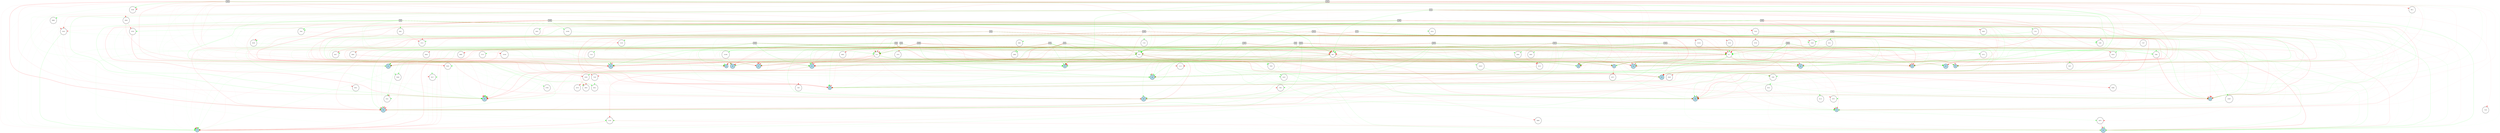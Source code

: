 digraph {
	node [fontsize=9 height=0.2 shape=circle width=0.2]
	-1 [fillcolor=lightgray shape=box style=filled]
	-2 [fillcolor=lightgray shape=box style=filled]
	-3 [fillcolor=lightgray shape=box style=filled]
	-4 [fillcolor=lightgray shape=box style=filled]
	-5 [fillcolor=lightgray shape=box style=filled]
	-6 [fillcolor=lightgray shape=box style=filled]
	-7 [fillcolor=lightgray shape=box style=filled]
	-8 [fillcolor=lightgray shape=box style=filled]
	-9 [fillcolor=lightgray shape=box style=filled]
	-10 [fillcolor=lightgray shape=box style=filled]
	-11 [fillcolor=lightgray shape=box style=filled]
	-12 [fillcolor=lightgray shape=box style=filled]
	-13 [fillcolor=lightgray shape=box style=filled]
	-14 [fillcolor=lightgray shape=box style=filled]
	-15 [fillcolor=lightgray shape=box style=filled]
	-16 [fillcolor=lightgray shape=box style=filled]
	-17 [fillcolor=lightgray shape=box style=filled]
	-18 [fillcolor=lightgray shape=box style=filled]
	-19 [fillcolor=lightgray shape=box style=filled]
	-20 [fillcolor=lightgray shape=box style=filled]
	-21 [fillcolor=lightgray shape=box style=filled]
	-22 [fillcolor=lightgray shape=box style=filled]
	-23 [fillcolor=lightgray shape=box style=filled]
	-24 [fillcolor=lightgray shape=box style=filled]
	-25 [fillcolor=lightgray shape=box style=filled]
	0 [fillcolor=lightblue style=filled]
	1 [fillcolor=lightblue style=filled]
	2 [fillcolor=lightblue style=filled]
	3 [fillcolor=lightblue style=filled]
	4 [fillcolor=lightblue style=filled]
	5 [fillcolor=lightblue style=filled]
	6 [fillcolor=lightblue style=filled]
	7 [fillcolor=lightblue style=filled]
	8 [fillcolor=lightblue style=filled]
	9 [fillcolor=lightblue style=filled]
	10 [fillcolor=lightblue style=filled]
	11 [fillcolor=lightblue style=filled]
	12 [fillcolor=lightblue style=filled]
	13 [fillcolor=lightblue style=filled]
	14 [fillcolor=lightblue style=filled]
	15 [fillcolor=lightblue style=filled]
	16 [fillcolor=lightblue style=filled]
	17 [fillcolor=lightblue style=filled]
	18 [fillcolor=lightblue style=filled]
	19 [fillcolor=lightblue style=filled]
	20 [fillcolor=lightblue style=filled]
	21 [fillcolor=lightblue style=filled]
	22 [fillcolor=lightblue style=filled]
	23 [fillcolor=lightblue style=filled]
	24 [fillcolor=lightblue style=filled]
	6166 [fillcolor=white style=filled]
	7187 [fillcolor=white style=filled]
	2079 [fillcolor=white style=filled]
	8224 [fillcolor=white style=filled]
	6698 [fillcolor=white style=filled]
	9263 [fillcolor=white style=filled]
	9789 [fillcolor=white style=filled]
	4675 [fillcolor=white style=filled]
	6213 [fillcolor=white style=filled]
	6731 [fillcolor=white style=filled]
	3150 [fillcolor=white style=filled]
	1112 [fillcolor=white style=filled]
	8793 [fillcolor=white style=filled]
	5215 [fillcolor=white style=filled]
	9317 [fillcolor=white style=filled]
	6258 [fillcolor=white style=filled]
	8313 [fillcolor=white style=filled]
	7801 [fillcolor=white style=filled]
	6787 [fillcolor=white style=filled]
	7826 [fillcolor=white style=filled]
	8351 [fillcolor=white style=filled]
	673 [fillcolor=white style=filled]
	674 [fillcolor=white style=filled]
	677 [fillcolor=white style=filled]
	683 [fillcolor=white style=filled]
	3243 [fillcolor=white style=filled]
	7862 [fillcolor=white style=filled]
	9911 [fillcolor=white style=filled]
	5126 [fillcolor=white style=filled]
	1753 [fillcolor=white style=filled]
	9946 [fillcolor=white style=filled]
	3803 [fillcolor=white style=filled]
	5341 [fillcolor=white style=filled]
	5869 [fillcolor=white style=filled]
	4864 [fillcolor=white style=filled]
	8448 [fillcolor=white style=filled]
	6917 [fillcolor=white style=filled]
	4358 [fillcolor=white style=filled]
	9989 [fillcolor=white style=filled]
	7944 [fillcolor=white style=filled]
	4876 [fillcolor=white style=filled]
	8467 [fillcolor=white style=filled]
	5920 [fillcolor=white style=filled]
	10019 [fillcolor=white style=filled]
	7976 [fillcolor=white style=filled]
	9218 [fillcolor=white style=filled]
	6448 [fillcolor=white style=filled]
	9009 [fillcolor=white style=filled]
	9022 [fillcolor=white style=filled]
	8518 [fillcolor=white style=filled]
	7497 [fillcolor=white style=filled]
	8530 [fillcolor=white style=filled]
	9562 [fillcolor=white style=filled]
	2395 [fillcolor=white style=filled]
	7516 [fillcolor=white style=filled]
	7528 [fillcolor=white style=filled]
	1385 [fillcolor=white style=filled]
	7530 [fillcolor=white style=filled]
	9739 [fillcolor=white style=filled]
	8560 [fillcolor=white style=filled]
	10097 [fillcolor=white style=filled]
	9586 [fillcolor=white style=filled]
	3963 [fillcolor=white style=filled]
	5521 [fillcolor=white style=filled]
	7573 [fillcolor=white style=filled]
	10134 [fillcolor=white style=filled]
	9113 [fillcolor=white style=filled]
	4516 [fillcolor=white style=filled]
	10168 [fillcolor=white style=filled]
	10184 [fillcolor=white style=filled]
	7125 [fillcolor=white style=filled]
	8665 [fillcolor=white style=filled]
	5601 [fillcolor=white style=filled]
	8688 [fillcolor=white style=filled]
	7155 [fillcolor=white style=filled]
	2549 [fillcolor=white style=filled]
	10236 [fillcolor=white style=filled]
	-1 -> 673 [color=green penwidth=0.3046730514684093 style=dotted]
	-1 -> 674 [color=green penwidth=0.3830787912783974 style=dotted]
	-1 -> 677 [color=green penwidth=0.10161837150993433 style=dotted]
	-1 -> 683 [color=green penwidth=0.45635434721847556 style=solid]
	-2 -> 673 [color=red penwidth=0.4044762058085255 style=dotted]
	-2 -> 674 [color=red penwidth=0.21432378787137424 style=dotted]
	-2 -> 683 [color=green penwidth=0.10572343115995235 style=solid]
	-3 -> 673 [color=red penwidth=0.4630594550428775 style=solid]
	-3 -> 674 [color=red penwidth=0.13359845074370313 style=dotted]
	-3 -> 683 [color=green penwidth=0.7110976698704193 style=solid]
	-4 -> 673 [color=green penwidth=0.2350326396816892 style=dotted]
	-4 -> 674 [color=green penwidth=0.23854634379040904 style=solid]
	-5 -> 673 [color=red penwidth=0.1466169006430529 style=dotted]
	-5 -> 674 [color=green penwidth=0.22487497826449826 style=solid]
	-5 -> 683 [color=red penwidth=0.18118326459158962 style=solid]
	-6 -> 673 [color=red penwidth=0.11316833231854712 style=solid]
	-6 -> 674 [color=red penwidth=0.2553422580041817 style=solid]
	-6 -> 677 [color=red penwidth=0.3076430871750311 style=dotted]
	-6 -> 683 [color=green penwidth=0.14700996293785273 style=solid]
	-7 -> 673 [color=red penwidth=0.32971617389197405 style=dotted]
	-7 -> 674 [color=red penwidth=0.2955097581678059 style=dotted]
	-7 -> 677 [color=red penwidth=0.12704514179099544 style=solid]
	-7 -> 683 [color=green penwidth=0.11307848354165936 style=solid]
	-8 -> 673 [color=green penwidth=0.11280940026439722 style=dotted]
	-8 -> 674 [color=green penwidth=0.24353285461134672 style=dotted]
	-8 -> 683 [color=red penwidth=0.12227173055119737 style=solid]
	-9 -> 673 [color=green penwidth=0.3264539177923155 style=solid]
	-9 -> 674 [color=green penwidth=0.287460735653488 style=dotted]
	-9 -> 677 [color=green penwidth=0.10635455966401182 style=dotted]
	-10 -> 673 [color=green penwidth=0.21639593830470139 style=dotted]
	-10 -> 674 [color=green penwidth=0.20388593695215473 style=dotted]
	-10 -> 677 [color=red penwidth=0.23799948778708555 style=solid]
	-10 -> 683 [color=green penwidth=0.3400047796269804 style=solid]
	-11 -> 673 [color=red penwidth=0.49889821653950017 style=dotted]
	-11 -> 674 [color=red penwidth=0.3391815218623573 style=solid]
	-11 -> 683 [color=red penwidth=0.21951113482853182 style=dotted]
	-12 -> 673 [color=red penwidth=0.6768928896732612 style=dotted]
	-12 -> 674 [color=green penwidth=0.44769527626594685 style=solid]
	-12 -> 677 [color=green penwidth=0.3652241935215903 style=dotted]
	-12 -> 683 [color=green penwidth=0.2858358481521016 style=solid]
	-13 -> 673 [color=red penwidth=0.24736810265682854 style=solid]
	-13 -> 674 [color=green penwidth=0.38528134778794565 style=dotted]
	-13 -> 677 [color=red penwidth=0.21836122670105057 style=dotted]
	-13 -> 683 [color=red penwidth=0.4620790025738719 style=dotted]
	-14 -> 673 [color=green penwidth=0.5228948812048885 style=solid]
	-14 -> 674 [color=green penwidth=0.11069186261956804 style=solid]
	-14 -> 677 [color=red penwidth=0.6660278424648409 style=dotted]
	-14 -> 683 [color=green penwidth=0.33746262094028634 style=dotted]
	-15 -> 673 [color=green penwidth=0.3661630655215333 style=dotted]
	-15 -> 674 [color=red penwidth=0.13043385335650654 style=dotted]
	-15 -> 677 [color=red penwidth=0.37933394143264754 style=solid]
	-15 -> 683 [color=red penwidth=0.13896579536084813 style=solid]
	-16 -> 673 [color=green penwidth=0.2746281775526884 style=solid]
	-16 -> 674 [color=red penwidth=0.12147079689051563 style=dotted]
	-16 -> 677 [color=red penwidth=0.37703541704645704 style=solid]
	-16 -> 683 [color=red penwidth=0.8977234641939668 style=dotted]
	-17 -> 673 [color=green penwidth=0.37853050306437463 style=solid]
	-17 -> 677 [color=red penwidth=0.33624245549844317 style=dotted]
	-17 -> 683 [color=red penwidth=0.1611129164539643 style=dotted]
	-18 -> 674 [color=red penwidth=0.4416741627771801 style=solid]
	-18 -> 677 [color=red penwidth=0.47924181704462476 style=solid]
	-18 -> 683 [color=red penwidth=0.3111062685303506 style=solid]
	-19 -> 673 [color=green penwidth=0.28934466756432353 style=dotted]
	-19 -> 674 [color=green penwidth=0.4323947924787568 style=solid]
	-19 -> 677 [color=red penwidth=0.48299457134027746 style=solid]
	-20 -> 673 [color=green penwidth=0.4784894450042594 style=solid]
	-20 -> 674 [color=red penwidth=0.15251998117147886 style=solid]
	-20 -> 677 [color=red penwidth=0.48701669233188594 style=dotted]
	-21 -> 673 [color=green penwidth=0.250295724372435 style=solid]
	-21 -> 677 [color=green penwidth=0.44236432357450206 style=solid]
	-21 -> 683 [color=red penwidth=0.10259503259187278 style=dotted]
	-22 -> 673 [color=green penwidth=0.4692426346228916 style=dotted]
	-22 -> 674 [color=green penwidth=0.12538036248478454 style=dotted]
	-22 -> 683 [color=red penwidth=0.11082402328775215 style=dotted]
	-23 -> 673 [color=red penwidth=0.11222870662004365 style=dotted]
	-23 -> 674 [color=green penwidth=0.2762122376411924 style=solid]
	-23 -> 677 [color=green penwidth=0.32501929766304805 style=dotted]
	-23 -> 683 [color=green penwidth=0.11637949614611105 style=dotted]
	-24 -> 677 [color=green penwidth=0.3347693388073552 style=solid]
	-24 -> 683 [color=green penwidth=0.2624395038792087 style=solid]
	-25 -> 673 [color=green penwidth=0.11982215786239832 style=dotted]
	-25 -> 677 [color=red penwidth=0.3873146629197143 style=solid]
	-25 -> 683 [color=green penwidth=0.30445793799545806 style=dotted]
	673 -> 0 [color=red penwidth=0.11153804419431018 style=solid]
	673 -> 1 [color=green penwidth=0.45405320043575303 style=dotted]
	673 -> 2 [color=red penwidth=0.31915789300610814 style=solid]
	673 -> 4 [color=red penwidth=0.3423843060410555 style=dotted]
	673 -> 5 [color=green penwidth=0.31552230990214314 style=solid]
	673 -> 6 [color=green penwidth=0.3196612650308791 style=solid]
	673 -> 7 [color=red penwidth=0.23924584773230426 style=solid]
	673 -> 8 [color=green penwidth=0.2118967506563505 style=dotted]
	673 -> 9 [color=red penwidth=0.6846482978582165 style=dotted]
	673 -> 10 [color=green penwidth=0.6104674878064091 style=dotted]
	673 -> 11 [color=red penwidth=0.1279462233829278 style=dotted]
	673 -> 13 [color=red penwidth=0.5582005810898125 style=dotted]
	673 -> 14 [color=red penwidth=0.3897380527817109 style=solid]
	673 -> 15 [color=green penwidth=0.17384481059068488 style=solid]
	673 -> 16 [color=red penwidth=0.2772460373137867 style=solid]
	673 -> 17 [color=green penwidth=0.20017871530593168 style=dotted]
	673 -> 18 [color=green penwidth=0.42594381941661497 style=dotted]
	673 -> 19 [color=green penwidth=0.23998055227006818 style=solid]
	673 -> 20 [color=green penwidth=0.412564384388281 style=dotted]
	673 -> 21 [color=green penwidth=0.5392338250346714 style=solid]
	673 -> 22 [color=green penwidth=0.2934569587153585 style=solid]
	673 -> 23 [color=red penwidth=0.47262487339800896 style=solid]
	673 -> 24 [color=red penwidth=0.150244398654444 style=solid]
	674 -> 1 [color=red penwidth=0.2030545394421306 style=dotted]
	674 -> 2 [color=green penwidth=0.15128981137300362 style=solid]
	674 -> 3 [color=green penwidth=0.35068746876482937 style=solid]
	674 -> 4 [color=green penwidth=0.16665429190862394 style=dotted]
	674 -> 5 [color=red penwidth=0.19280263453658342 style=solid]
	674 -> 6 [color=green penwidth=0.1274987451118331 style=dotted]
	674 -> 7 [color=red penwidth=0.21745320794061107 style=solid]
	674 -> 8 [color=green penwidth=0.15630859038886974 style=solid]
	674 -> 9 [color=green penwidth=0.7424189614650899 style=dotted]
	674 -> 11 [color=red penwidth=0.2616784018926881 style=dotted]
	674 -> 12 [color=red penwidth=0.20501325645930957 style=dotted]
	674 -> 13 [color=red penwidth=0.6053265188713001 style=solid]
	674 -> 14 [color=green penwidth=0.24199056110797865 style=dotted]
	674 -> 15 [color=red penwidth=0.4759845088323378 style=solid]
	674 -> 16 [color=red penwidth=0.20689606329959176 style=dotted]
	674 -> 17 [color=green penwidth=0.15377334496512823 style=solid]
	674 -> 18 [color=green penwidth=0.425755860986076 style=dotted]
	674 -> 19 [color=red penwidth=0.6259343630408709 style=dotted]
	674 -> 20 [color=green penwidth=0.3846373602015951 style=solid]
	674 -> 21 [color=red penwidth=0.14643827609562293 style=dotted]
	674 -> 22 [color=green penwidth=0.13788532813332555 style=dotted]
	674 -> 23 [color=red penwidth=0.2100509764159192 style=dotted]
	674 -> 24 [color=red penwidth=0.17476844829190757 style=solid]
	677 -> 0 [color=green penwidth=0.2477692803717484 style=dotted]
	677 -> 1 [color=green penwidth=0.2599346582657094 style=solid]
	677 -> 2 [color=green penwidth=0.14359441001313739 style=solid]
	677 -> 3 [color=red penwidth=0.24889005374401849 style=dotted]
	677 -> 4 [color=green penwidth=0.3093535688305931 style=dotted]
	677 -> 5 [color=green penwidth=0.42402278123073733 style=solid]
	677 -> 6 [color=red penwidth=0.6017408274640726 style=dotted]
	677 -> 7 [color=green penwidth=0.25866026648191454 style=solid]
	677 -> 8 [color=red penwidth=0.3305903603824627 style=solid]
	677 -> 9 [color=green penwidth=0.1634279308280864 style=solid]
	677 -> 11 [color=green penwidth=0.3734477948101421 style=solid]
	677 -> 12 [color=green penwidth=0.4213667683009792 style=solid]
	677 -> 14 [color=green penwidth=0.2930267215556942 style=solid]
	677 -> 15 [color=red penwidth=0.1692910086404037 style=dotted]
	677 -> 16 [color=red penwidth=0.2915396251625243 style=dotted]
	677 -> 17 [color=red penwidth=0.509588949638669 style=solid]
	677 -> 19 [color=green penwidth=0.3924775165462019 style=dotted]
	677 -> 21 [color=red penwidth=0.20208331052878142 style=dotted]
	677 -> 22 [color=red penwidth=0.24315006214972842 style=dotted]
	677 -> 23 [color=red penwidth=0.17051676098204083 style=solid]
	677 -> 24 [color=green penwidth=0.33763871311826976 style=dotted]
	683 -> 0 [color=green penwidth=0.21039543659367668 style=dotted]
	683 -> 1 [color=red penwidth=0.4018153431552528 style=solid]
	683 -> 2 [color=red penwidth=0.13574646264191073 style=solid]
	683 -> 3 [color=green penwidth=0.1685185231979839 style=dotted]
	683 -> 4 [color=red penwidth=0.3506590178749607 style=dotted]
	683 -> 5 [color=green penwidth=0.30318008125524254 style=dotted]
	683 -> 6 [color=green penwidth=0.15912479277849695 style=dotted]
	683 -> 7 [color=red penwidth=0.17051763472667716 style=solid]
	683 -> 9 [color=green penwidth=0.1501199021751946 style=dotted]
	683 -> 10 [color=green penwidth=0.12700499728408618 style=solid]
	683 -> 11 [color=red penwidth=0.11349809547186925 style=dotted]
	683 -> 12 [color=green penwidth=0.108267198932227 style=solid]
	683 -> 13 [color=red penwidth=0.44482618839187404 style=solid]
	683 -> 15 [color=red penwidth=0.29144373275356994 style=solid]
	683 -> 16 [color=green penwidth=0.26929504672628535 style=solid]
	683 -> 18 [color=green penwidth=0.5080956330120622 style=solid]
	683 -> 19 [color=red penwidth=0.29903747325906427 style=dotted]
	683 -> 20 [color=red penwidth=0.3683275363567805 style=solid]
	683 -> 21 [color=red penwidth=0.21940269739271992 style=dotted]
	683 -> 22 [color=red penwidth=0.37110066974308764 style=dotted]
	683 -> 24 [color=red penwidth=0.2707288885598256 style=solid]
	-1 -> 1 [color=red penwidth=0.5338107440240077 style=solid]
	-1 -> 2 [color=red penwidth=0.10566124378390482 style=solid]
	-1 -> 4 [color=red penwidth=0.21360515816556463 style=dotted]
	-1 -> 5 [color=red penwidth=0.12052860613968813 style=solid]
	-1 -> 6 [color=red penwidth=0.2155231344458725 style=dotted]
	-1 -> 7 [color=green penwidth=0.55805758785569 style=dotted]
	-1 -> 8 [color=red penwidth=0.17003046401852398 style=dotted]
	-1 -> 9 [color=red penwidth=0.48722367050777426 style=dotted]
	-1 -> 10 [color=green penwidth=0.42940690246775937 style=dotted]
	-1 -> 14 [color=green penwidth=0.1076635247218924 style=solid]
	-1 -> 15 [color=green penwidth=0.40926236786103 style=solid]
	-1 -> 16 [color=green penwidth=0.14581919434601265 style=solid]
	-1 -> 18 [color=red penwidth=0.19417788259534546 style=dotted]
	-1 -> 19 [color=red penwidth=0.37226119266119495 style=solid]
	-1 -> 20 [color=red penwidth=0.4041771659078238 style=dotted]
	-1 -> 22 [color=green penwidth=0.4165866156840049 style=solid]
	-1 -> 23 [color=red penwidth=0.38859338715107095 style=dotted]
	-1 -> 24 [color=green penwidth=0.4554301780840282 style=solid]
	-2 -> 0 [color=green penwidth=0.16391543217578647 style=solid]
	-2 -> 1 [color=red penwidth=0.10992148825748428 style=dotted]
	-2 -> 2 [color=green penwidth=0.28928921961944637 style=solid]
	-2 -> 3 [color=green penwidth=0.363394620668561 style=dotted]
	-2 -> 4 [color=red penwidth=0.17465861986245892 style=dotted]
	-2 -> 5 [color=red penwidth=0.32240021074678005 style=dotted]
	-2 -> 7 [color=green penwidth=0.12776542980352953 style=solid]
	-2 -> 8 [color=green penwidth=0.1708832800852067 style=dotted]
	-2 -> 9 [color=green penwidth=0.24174631657858675 style=dotted]
	-2 -> 10 [color=red penwidth=0.19626857010584547 style=solid]
	-2 -> 11 [color=green penwidth=0.19496454668488253 style=dotted]
	-2 -> 13 [color=green penwidth=0.3557442522857963 style=solid]
	-2 -> 14 [color=green penwidth=0.24300150934330664 style=solid]
	-2 -> 15 [color=green penwidth=0.3056972837935996 style=dotted]
	-2 -> 16 [color=red penwidth=0.27203061765355474 style=solid]
	-2 -> 17 [color=red penwidth=0.3646213888791954 style=dotted]
	-2 -> 18 [color=red penwidth=0.22728246566917082 style=dotted]
	-2 -> 19 [color=green penwidth=0.41361865376208895 style=solid]
	-2 -> 21 [color=green penwidth=0.41513963388295183 style=solid]
	-2 -> 22 [color=red penwidth=0.11708440094006829 style=dotted]
	-2 -> 23 [color=green penwidth=0.4597618080703796 style=solid]
	-3 -> 0 [color=green penwidth=0.11222407123854052 style=dotted]
	-3 -> 1 [color=green penwidth=0.40274491505288945 style=dotted]
	-3 -> 2 [color=red penwidth=0.47446717684017903 style=solid]
	-3 -> 3 [color=red penwidth=0.3792162030971463 style=dotted]
	-3 -> 4 [color=green penwidth=0.2464950479601332 style=solid]
	-3 -> 5 [color=red penwidth=0.15469336808223672 style=dotted]
	-3 -> 6 [color=red penwidth=0.27914512245638234 style=solid]
	-3 -> 7 [color=red penwidth=0.24427297917875943 style=dotted]
	-3 -> 8 [color=green penwidth=0.5018289729303943 style=dotted]
	-3 -> 9 [color=green penwidth=0.3305259484331694 style=dotted]
	-3 -> 10 [color=green penwidth=0.3675188645642756 style=solid]
	-3 -> 11 [color=green penwidth=0.23397371708495793 style=dotted]
	-3 -> 13 [color=red penwidth=0.3359150333169757 style=solid]
	-3 -> 14 [color=red penwidth=0.11151166740066164 style=dotted]
	-3 -> 15 [color=green penwidth=0.3995276116341926 style=solid]
	-3 -> 16 [color=green penwidth=0.3643000510950132 style=dotted]
	-3 -> 17 [color=red penwidth=0.41011411293156685 style=dotted]
	-3 -> 18 [color=green penwidth=0.2479714855629262 style=solid]
	-3 -> 19 [color=green penwidth=0.10566534485782106 style=solid]
	-3 -> 20 [color=red penwidth=0.2403852995962333 style=solid]
	-3 -> 21 [color=green penwidth=0.2141468417317744 style=dotted]
	-4 -> 0 [color=red penwidth=0.13188094659169436 style=solid]
	-4 -> 1 [color=red penwidth=0.4204434893352512 style=dotted]
	-4 -> 2 [color=green penwidth=0.47694218491376383 style=solid]
	-4 -> 3 [color=green penwidth=0.33334516655179774 style=dotted]
	-4 -> 4 [color=green penwidth=0.47353801316676103 style=dotted]
	-4 -> 5 [color=red penwidth=0.44538562425283035 style=dotted]
	-4 -> 6 [color=red penwidth=0.32227295158291724 style=solid]
	-4 -> 9 [color=green penwidth=0.21564508346483446 style=solid]
	-4 -> 10 [color=red penwidth=0.3842094077389484 style=solid]
	-4 -> 11 [color=red penwidth=0.4911324461540083 style=dotted]
	-4 -> 12 [color=red penwidth=0.2871114280509847 style=solid]
	-4 -> 13 [color=green penwidth=0.24239217360055548 style=solid]
	-4 -> 14 [color=green penwidth=0.1513569321732519 style=solid]
	-4 -> 15 [color=red penwidth=0.4684021728327461 style=solid]
	-4 -> 16 [color=green penwidth=0.5721663450944832 style=solid]
	-4 -> 17 [color=red penwidth=0.7280085405797803 style=solid]
	-4 -> 18 [color=red penwidth=0.1076751361055183 style=dotted]
	-4 -> 19 [color=green penwidth=0.2793605252160399 style=dotted]
	-4 -> 20 [color=green penwidth=0.23791729433525263 style=solid]
	-4 -> 21 [color=red penwidth=0.22049372389762184 style=solid]
	-4 -> 22 [color=green penwidth=0.16316634017947496 style=dotted]
	-4 -> 23 [color=red penwidth=0.5965773699843062 style=dotted]
	-4 -> 24 [color=green penwidth=0.29107663690443786 style=solid]
	-5 -> 0 [color=green penwidth=0.16013870543415554 style=dotted]
	-5 -> 1 [color=red penwidth=0.20356036938658756 style=solid]
	-5 -> 2 [color=green penwidth=0.19711840821938809 style=solid]
	-5 -> 3 [color=green penwidth=0.36919485690968523 style=dotted]
	-5 -> 4 [color=red penwidth=0.3801666311554144 style=dotted]
	-5 -> 5 [color=green penwidth=0.3570825395289515 style=solid]
	-5 -> 6 [color=green penwidth=0.26498972649476105 style=solid]
	-5 -> 7 [color=red penwidth=0.15983279003828976 style=solid]
	-5 -> 9 [color=green penwidth=0.45296927666822573 style=solid]
	-5 -> 11 [color=red penwidth=0.3243246926485793 style=dotted]
	-5 -> 13 [color=green penwidth=0.16764401968499482 style=dotted]
	-5 -> 14 [color=green penwidth=0.15098979920472333 style=dotted]
	-5 -> 15 [color=green penwidth=0.27162227094504254 style=solid]
	-5 -> 16 [color=red penwidth=0.5293678769978533 style=dotted]
	-5 -> 17 [color=red penwidth=0.2904962822323194 style=solid]
	-5 -> 18 [color=red penwidth=0.20263770551975546 style=dotted]
	-5 -> 19 [color=red penwidth=0.23177522982700868 style=dotted]
	-5 -> 20 [color=green penwidth=0.2626983959769863 style=dotted]
	-5 -> 21 [color=red penwidth=0.294238787519863 style=solid]
	-5 -> 22 [color=red penwidth=0.3794389430753089 style=dotted]
	-5 -> 23 [color=green penwidth=0.21378414082133373 style=solid]
	-6 -> 1 [color=red penwidth=0.2893707009788309 style=solid]
	-6 -> 3 [color=red penwidth=0.24425336167912173 style=solid]
	-6 -> 4 [color=green penwidth=0.14379957388497627 style=solid]
	-6 -> 5 [color=red penwidth=0.13297001846196838 style=solid]
	-6 -> 6 [color=green penwidth=0.10493286042678085 style=solid]
	-6 -> 7 [color=red penwidth=0.18149319550098247 style=dotted]
	-6 -> 9 [color=green penwidth=0.256836516871908 style=solid]
	-6 -> 12 [color=red penwidth=0.6207108006168411 style=solid]
	-6 -> 13 [color=green penwidth=0.5470791764235441 style=solid]
	-6 -> 14 [color=red penwidth=0.5861952569120883 style=solid]
	-6 -> 15 [color=green penwidth=0.13829188105816828 style=dotted]
	-6 -> 16 [color=red penwidth=0.33934984862025475 style=solid]
	-6 -> 17 [color=red penwidth=0.3740777937974187 style=dotted]
	-6 -> 18 [color=green penwidth=0.15740312534743234 style=solid]
	-6 -> 20 [color=green penwidth=0.3945906653014639 style=dotted]
	-6 -> 21 [color=green penwidth=0.3038499117087984 style=dotted]
	-6 -> 23 [color=green penwidth=0.36427635447844653 style=dotted]
	-6 -> 24 [color=red penwidth=0.2928668237811145 style=dotted]
	-7 -> 0 [color=red penwidth=0.27829884277257755 style=solid]
	-7 -> 1 [color=green penwidth=0.29605112617282014 style=dotted]
	-7 -> 2 [color=green penwidth=0.3007933937907542 style=solid]
	-7 -> 4 [color=green penwidth=0.33113279611671104 style=dotted]
	-7 -> 5 [color=red penwidth=0.3356683446654283 style=solid]
	-7 -> 6 [color=green penwidth=0.280628818677307 style=solid]
	-7 -> 7 [color=red penwidth=0.23760434235820224 style=dotted]
	-7 -> 8 [color=green penwidth=0.31192097567742694 style=dotted]
	-7 -> 9 [color=red penwidth=0.11891973839236274 style=dotted]
	-7 -> 11 [color=red penwidth=0.2368607684214282 style=solid]
	-7 -> 12 [color=red penwidth=0.12475883383427834 style=solid]
	-7 -> 13 [color=green penwidth=0.1488551372847006 style=dotted]
	-7 -> 14 [color=red penwidth=0.1934556666999162 style=dotted]
	-7 -> 15 [color=green penwidth=0.18493255387994545 style=dotted]
	-7 -> 16 [color=red penwidth=0.2069476875226911 style=dotted]
	-7 -> 17 [color=green penwidth=0.300407236694508 style=dotted]
	-7 -> 18 [color=green penwidth=0.1320237552412748 style=solid]
	-7 -> 19 [color=green penwidth=0.19709134804595363 style=solid]
	-7 -> 20 [color=green penwidth=0.34904086409213436 style=solid]
	-7 -> 21 [color=red penwidth=0.18238277154657628 style=dotted]
	-7 -> 23 [color=green penwidth=0.3261516677370518 style=dotted]
	-7 -> 24 [color=green penwidth=0.18440056001006228 style=dotted]
	-8 -> 0 [color=red penwidth=0.35206472135361944 style=solid]
	-8 -> 1 [color=green penwidth=0.3360895126415314 style=dotted]
	-8 -> 2 [color=red penwidth=0.13349859746834014 style=solid]
	-8 -> 5 [color=red penwidth=0.14567800191210012 style=solid]
	-8 -> 6 [color=green penwidth=0.4116609884415463 style=dotted]
	-8 -> 7 [color=red penwidth=0.22666882787833834 style=solid]
	-8 -> 8 [color=green penwidth=0.10105504352275217 style=dotted]
	-8 -> 9 [color=green penwidth=0.1676622754394626 style=dotted]
	-8 -> 10 [color=red penwidth=0.11575226154010991 style=solid]
	-8 -> 11 [color=red penwidth=0.4602425663478128 style=dotted]
	-8 -> 12 [color=red penwidth=0.14494400970897856 style=dotted]
	-8 -> 16 [color=green penwidth=0.14100634956438765 style=solid]
	-8 -> 17 [color=green penwidth=0.14752840138604786 style=solid]
	-8 -> 19 [color=green penwidth=0.23223274318142934 style=solid]
	-8 -> 20 [color=green penwidth=0.11492425146511887 style=solid]
	-8 -> 21 [color=green penwidth=0.2252458274360159 style=solid]
	-8 -> 22 [color=green penwidth=0.2975909396092086 style=solid]
	-8 -> 24 [color=green penwidth=0.27565444630007085 style=dotted]
	-9 -> 1 [color=red penwidth=0.1734717114124283 style=dotted]
	-9 -> 2 [color=green penwidth=0.4246245584587163 style=solid]
	-9 -> 3 [color=red penwidth=0.37244085891049017 style=dotted]
	-9 -> 4 [color=green penwidth=0.44056608790109697 style=dotted]
	-9 -> 5 [color=red penwidth=0.4042360760263408 style=solid]
	-9 -> 7 [color=green penwidth=0.1728039264550845 style=solid]
	-9 -> 8 [color=red penwidth=0.10333607690639435 style=dotted]
	-9 -> 9 [color=green penwidth=0.4609772940812067 style=dotted]
	-9 -> 10 [color=green penwidth=0.285017106011369 style=dotted]
	-9 -> 12 [color=red penwidth=0.3199605572285765 style=solid]
	-9 -> 13 [color=red penwidth=0.1181877825999947 style=solid]
	-9 -> 14 [color=red penwidth=0.2442898830958757 style=solid]
	-9 -> 15 [color=green penwidth=0.26152289450666144 style=dotted]
	-9 -> 16 [color=green penwidth=0.33500953164394526 style=dotted]
	-9 -> 17 [color=green penwidth=0.26705456960516627 style=dotted]
	-9 -> 20 [color=red penwidth=0.6007268555209543 style=solid]
	-9 -> 21 [color=green penwidth=0.1876217439687492 style=solid]
	-9 -> 22 [color=green penwidth=0.4776888864577842 style=dotted]
	-9 -> 23 [color=green penwidth=0.3925121789981094 style=dotted]
	-9 -> 24 [color=red penwidth=0.15227345883940469 style=dotted]
	-10 -> 1 [color=green penwidth=0.2637451465474864 style=solid]
	-10 -> 2 [color=green penwidth=0.1975681732441212 style=dotted]
	-10 -> 3 [color=green penwidth=0.30552066069384215 style=dotted]
	-10 -> 4 [color=green penwidth=0.4314497459226543 style=solid]
	-10 -> 5 [color=green penwidth=0.16377011457471416 style=dotted]
	-10 -> 6 [color=green penwidth=0.16641621311240226 style=dotted]
	-10 -> 7 [color=green penwidth=0.35627242736812925 style=dotted]
	-10 -> 11 [color=green penwidth=0.14736741556916713 style=solid]
	-10 -> 13 [color=red penwidth=0.13034093806805871 style=dotted]
	-10 -> 14 [color=red penwidth=0.2492659332982751 style=solid]
	-10 -> 15 [color=green penwidth=0.4994173103485513 style=dotted]
	-10 -> 16 [color=green penwidth=0.20480782421604019 style=dotted]
	-10 -> 17 [color=red penwidth=0.20078048443961077 style=dotted]
	-10 -> 18 [color=red penwidth=0.1800341238179474 style=solid]
	-10 -> 19 [color=green penwidth=0.16791552781043623 style=solid]
	-10 -> 20 [color=green penwidth=0.15591767348081845 style=solid]
	-10 -> 21 [color=green penwidth=0.5226938530199632 style=solid]
	-10 -> 22 [color=green penwidth=0.11046575062667074 style=solid]
	-10 -> 23 [color=red penwidth=0.2897189548234238 style=solid]
	-10 -> 24 [color=red penwidth=0.30726892598341426 style=solid]
	-11 -> 0 [color=red penwidth=0.6109290836882066 style=solid]
	-11 -> 1 [color=red penwidth=0.6326322365106724 style=solid]
	-11 -> 2 [color=red penwidth=0.2234081765296329 style=solid]
	-11 -> 3 [color=green penwidth=0.16031047435556273 style=dotted]
	-11 -> 4 [color=red penwidth=0.11132836080898452 style=solid]
	-11 -> 6 [color=red penwidth=0.4419548395557109 style=dotted]
	-11 -> 7 [color=green penwidth=0.14190898427827017 style=dotted]
	-11 -> 8 [color=red penwidth=0.1143194893864695 style=dotted]
	-11 -> 10 [color=red penwidth=0.2629856887758023 style=solid]
	-11 -> 14 [color=green penwidth=0.4813070735742486 style=solid]
	-11 -> 15 [color=red penwidth=0.1801290699924138 style=solid]
	-11 -> 16 [color=green penwidth=0.3033450693001285 style=dotted]
	-11 -> 17 [color=green penwidth=0.46269253439671976 style=dotted]
	-11 -> 18 [color=green penwidth=0.405133792629367 style=solid]
	-11 -> 19 [color=red penwidth=0.21285397495771924 style=solid]
	-11 -> 22 [color=green penwidth=0.4374530244946382 style=dotted]
	-11 -> 23 [color=green penwidth=0.13630927169383264 style=dotted]
	-11 -> 24 [color=red penwidth=0.1320738712333599 style=solid]
	-12 -> 0 [color=green penwidth=0.1171451997657833 style=dotted]
	-12 -> 1 [color=green penwidth=0.19694225055855707 style=solid]
	-12 -> 2 [color=red penwidth=0.17755475952691968 style=dotted]
	-12 -> 3 [color=green penwidth=0.5050727984317233 style=dotted]
	-12 -> 4 [color=red penwidth=0.1639176140216927 style=solid]
	-12 -> 5 [color=green penwidth=0.5871041228166718 style=dotted]
	-12 -> 6 [color=green penwidth=0.28829786143153413 style=dotted]
	-12 -> 7 [color=red penwidth=0.45834420448883273 style=solid]
	-12 -> 8 [color=green penwidth=0.2891882245682395 style=dotted]
	-12 -> 9 [color=red penwidth=0.20733495647549816 style=dotted]
	-12 -> 12 [color=red penwidth=0.268775945956608 style=solid]
	-12 -> 14 [color=red penwidth=0.4761416249936521 style=dotted]
	-12 -> 16 [color=green penwidth=0.34902304712882937 style=dotted]
	-12 -> 17 [color=green penwidth=0.10816764191734357 style=solid]
	-12 -> 19 [color=red penwidth=0.3474778245842501 style=dotted]
	-12 -> 20 [color=green penwidth=0.2261374615257309 style=dotted]
	-12 -> 21 [color=green penwidth=0.3639140257378103 style=solid]
	-12 -> 22 [color=green penwidth=0.12614366366927943 style=dotted]
	-12 -> 23 [color=red penwidth=0.23507112281013562 style=dotted]
	-12 -> 24 [color=red penwidth=0.23725826071625375 style=solid]
	-13 -> 0 [color=red penwidth=0.5410488134903824 style=dotted]
	-13 -> 1 [color=red penwidth=0.2281631478065834 style=dotted]
	-13 -> 2 [color=red penwidth=0.2459108196255672 style=dotted]
	-13 -> 3 [color=green penwidth=0.1530916836234632 style=dotted]
	-13 -> 4 [color=red penwidth=0.29095046937697355 style=dotted]
	-13 -> 5 [color=red penwidth=0.25190006146259925 style=dotted]
	-13 -> 6 [color=green penwidth=0.2150967143920402 style=solid]
	-13 -> 7 [color=red penwidth=0.11801076246909362 style=solid]
	-13 -> 8 [color=red penwidth=0.1586463824127879 style=solid]
	-13 -> 9 [color=red penwidth=0.19111064759613916 style=solid]
	-13 -> 10 [color=red penwidth=0.35415346858099817 style=solid]
	-13 -> 11 [color=green penwidth=0.1549583235032543 style=solid]
	-13 -> 13 [color=red penwidth=0.10753587468971498 style=solid]
	-13 -> 14 [color=red penwidth=0.2523792268435495 style=dotted]
	-13 -> 15 [color=red penwidth=0.21861676447560946 style=solid]
	-13 -> 17 [color=red penwidth=0.21048055143324712 style=solid]
	-13 -> 19 [color=red penwidth=0.3323090993408967 style=solid]
	-13 -> 20 [color=red penwidth=0.2226025430330627 style=dotted]
	-13 -> 23 [color=red penwidth=0.5422878882479774 style=solid]
	-13 -> 24 [color=green penwidth=0.7242297278186356 style=solid]
	-14 -> 0 [color=red penwidth=0.38864724167791365 style=solid]
	-14 -> 2 [color=red penwidth=0.12125619605604308 style=solid]
	-14 -> 3 [color=red penwidth=0.10689763090223095 style=solid]
	-14 -> 5 [color=green penwidth=0.30733976701344645 style=dotted]
	-14 -> 8 [color=red penwidth=0.2182927416834142 style=solid]
	-14 -> 11 [color=red penwidth=0.36960570784778535 style=dotted]
	-14 -> 12 [color=red penwidth=0.19178532313587277 style=dotted]
	-14 -> 14 [color=red penwidth=0.7576718983598464 style=dotted]
	-14 -> 15 [color=green penwidth=0.43451203085280876 style=dotted]
	-14 -> 17 [color=red penwidth=0.2614962007584861 style=solid]
	-14 -> 18 [color=red penwidth=0.6971330088570246 style=dotted]
	-14 -> 19 [color=green penwidth=0.18772261986404337 style=dotted]
	-14 -> 20 [color=red penwidth=0.13216234753484396 style=solid]
	-14 -> 21 [color=red penwidth=0.11802432130337681 style=solid]
	-14 -> 22 [color=green penwidth=0.20352522648641325 style=solid]
	-14 -> 23 [color=green penwidth=0.14145499542533407 style=dotted]
	-14 -> 24 [color=red penwidth=0.5083862184262316 style=dotted]
	-15 -> 0 [color=red penwidth=0.3032378059875463 style=solid]
	-15 -> 1 [color=green penwidth=0.11044657791364042 style=dotted]
	-15 -> 3 [color=green penwidth=0.2604672665658907 style=dotted]
	-15 -> 5 [color=green penwidth=0.32335800097757506 style=dotted]
	-15 -> 7 [color=green penwidth=0.17998844558281785 style=solid]
	-15 -> 8 [color=red penwidth=0.1617804272905507 style=solid]
	-15 -> 9 [color=red penwidth=0.11432312433228511 style=solid]
	-15 -> 11 [color=red penwidth=0.2358971969293324 style=solid]
	-15 -> 12 [color=red penwidth=0.1292184034425324 style=dotted]
	-15 -> 13 [color=red penwidth=0.10555764881392043 style=solid]
	-15 -> 14 [color=green penwidth=0.29010986500967484 style=dotted]
	-15 -> 15 [color=red penwidth=0.5050760912607039 style=dotted]
	-15 -> 17 [color=red penwidth=0.3058928940960015 style=dotted]
	-15 -> 18 [color=red penwidth=0.19604568105279274 style=solid]
	-15 -> 19 [color=green penwidth=0.29461791650475677 style=solid]
	-15 -> 20 [color=green penwidth=0.3738505102403219 style=dotted]
	-15 -> 21 [color=red penwidth=0.3097024325497306 style=dotted]
	-15 -> 22 [color=green penwidth=0.16418769606356032 style=dotted]
	-15 -> 24 [color=red penwidth=0.33491281891674507 style=dotted]
	-16 -> 0 [color=green penwidth=0.49900193634396706 style=solid]
	-16 -> 1 [color=red penwidth=0.17034438684124303 style=solid]
	-16 -> 2 [color=green penwidth=0.14555381716111873 style=solid]
	-16 -> 4 [color=red penwidth=0.12303672330451516 style=dotted]
	-16 -> 5 [color=red penwidth=0.2230103760032925 style=dotted]
	-16 -> 6 [color=green penwidth=0.36927017461409606 style=dotted]
	-16 -> 7 [color=green penwidth=0.34201224066243063 style=dotted]
	-16 -> 8 [color=green penwidth=0.5909154880717095 style=dotted]
	-16 -> 9 [color=green penwidth=0.2705343129937178 style=dotted]
	-16 -> 10 [color=red penwidth=0.12915069338669602 style=solid]
	-16 -> 11 [color=green penwidth=0.17472854618764372 style=solid]
	-16 -> 12 [color=red penwidth=0.13779036648380955 style=dotted]
	-16 -> 13 [color=red penwidth=0.5640159482228388 style=solid]
	-16 -> 14 [color=red penwidth=0.3622265317260789 style=dotted]
	-16 -> 15 [color=red penwidth=0.44638759438808007 style=solid]
	-16 -> 16 [color=green penwidth=0.27185615055837 style=solid]
	-16 -> 18 [color=red penwidth=0.11916639874123999 style=dotted]
	-16 -> 20 [color=green penwidth=0.2657032275139647 style=solid]
	-16 -> 21 [color=red penwidth=0.350716790686169 style=solid]
	-16 -> 22 [color=green penwidth=0.3424492063272523 style=dotted]
	-16 -> 24 [color=red penwidth=0.2412422126357721 style=dotted]
	-17 -> 0 [color=red penwidth=0.2469567721648875 style=solid]
	-17 -> 1 [color=red penwidth=0.3083389989245947 style=dotted]
	-17 -> 2 [color=red penwidth=0.11739026065182648 style=solid]
	-17 -> 3 [color=red penwidth=0.3504719955647586 style=dotted]
	-17 -> 6 [color=red penwidth=0.10337304797514067 style=solid]
	-17 -> 7 [color=green penwidth=0.21987925121161966 style=dotted]
	-17 -> 8 [color=red penwidth=0.2233979118593511 style=solid]
	-17 -> 9 [color=green penwidth=0.43254145749815986 style=solid]
	-17 -> 10 [color=green penwidth=0.13491732490177677 style=dotted]
	-17 -> 11 [color=red penwidth=0.38453456170696454 style=dotted]
	-17 -> 12 [color=green penwidth=0.3811408204671851 style=dotted]
	-17 -> 13 [color=red penwidth=0.27827099204007566 style=dotted]
	-17 -> 15 [color=green penwidth=0.5178141122406236 style=dotted]
	-17 -> 16 [color=green penwidth=0.1320258628335066 style=dotted]
	-17 -> 17 [color=green penwidth=0.2633831528745151 style=dotted]
	-17 -> 18 [color=red penwidth=0.14633451380283452 style=solid]
	-17 -> 19 [color=red penwidth=0.129935144456381 style=solid]
	-17 -> 20 [color=green penwidth=0.16945837195655594 style=solid]
	-17 -> 22 [color=green penwidth=0.2455644106844709 style=dotted]
	-17 -> 23 [color=red penwidth=0.30264084474247693 style=dotted]
	-18 -> 1 [color=red penwidth=0.18223088721641856 style=dotted]
	-18 -> 3 [color=green penwidth=0.1499007295680525 style=dotted]
	-18 -> 4 [color=red penwidth=0.22906427961467743 style=dotted]
	-18 -> 6 [color=red penwidth=0.12618963201593245 style=solid]
	-18 -> 7 [color=green penwidth=0.19277467286396788 style=solid]
	-18 -> 8 [color=green penwidth=0.3740217686592281 style=solid]
	-18 -> 9 [color=green penwidth=0.1466539820037998 style=dotted]
	-18 -> 10 [color=green penwidth=0.2015788951753233 style=solid]
	-18 -> 11 [color=red penwidth=0.4297026881727407 style=dotted]
	-18 -> 12 [color=red penwidth=0.36378020874606787 style=solid]
	-18 -> 15 [color=red penwidth=0.12084078658856494 style=dotted]
	-18 -> 16 [color=red penwidth=0.164039382283946 style=dotted]
	-18 -> 18 [color=green penwidth=0.5644821069581911 style=solid]
	-18 -> 19 [color=red penwidth=0.32086666457737156 style=dotted]
	-18 -> 21 [color=red penwidth=0.24078746274297136 style=solid]
	-18 -> 22 [color=green penwidth=0.10949473184528782 style=solid]
	-18 -> 23 [color=red penwidth=0.41726363638086583 style=dotted]
	-19 -> 0 [color=green penwidth=0.2683782177128376 style=dotted]
	-19 -> 1 [color=green penwidth=0.2840746013545662 style=solid]
	-19 -> 2 [color=red penwidth=0.10102912344285747 style=solid]
	-19 -> 3 [color=green penwidth=0.16393409940471407 style=solid]
	-19 -> 7 [color=green penwidth=0.11076331776797077 style=dotted]
	-19 -> 10 [color=red penwidth=0.22458364546180545 style=solid]
	-19 -> 11 [color=red penwidth=0.18169912391291232 style=dotted]
	-19 -> 12 [color=red penwidth=0.21815837529107468 style=dotted]
	-19 -> 13 [color=green penwidth=0.21300225754855232 style=dotted]
	-19 -> 14 [color=green penwidth=0.32628548133546836 style=solid]
	-19 -> 15 [color=green penwidth=0.5437318039855746 style=dotted]
	-19 -> 18 [color=red penwidth=0.16104450317918995 style=dotted]
	-19 -> 19 [color=green penwidth=0.3882178069515456 style=dotted]
	-19 -> 20 [color=green penwidth=0.14045467165177583 style=solid]
	-19 -> 21 [color=green penwidth=0.11983129491440095 style=dotted]
	-19 -> 22 [color=green penwidth=0.37903166701326674 style=solid]
	-19 -> 23 [color=green penwidth=0.3324615051264628 style=solid]
	-19 -> 24 [color=green penwidth=0.11411266848976204 style=solid]
	-20 -> 0 [color=green penwidth=0.3059502631881306 style=dotted]
	-20 -> 1 [color=red penwidth=0.3980151149238904 style=solid]
	-20 -> 2 [color=green penwidth=0.3853512225206783 style=solid]
	-20 -> 3 [color=red penwidth=0.3504910765956969 style=solid]
	-20 -> 4 [color=green penwidth=0.20115024721298186 style=solid]
	-20 -> 7 [color=green penwidth=0.1336213093564726 style=solid]
	-20 -> 8 [color=green penwidth=0.12482159406680352 style=dotted]
	-20 -> 9 [color=red penwidth=0.30374576833179523 style=dotted]
	-20 -> 11 [color=green penwidth=0.4254110199830998 style=dotted]
	-20 -> 12 [color=green penwidth=0.2623540274955329 style=dotted]
	-20 -> 13 [color=green penwidth=0.5009136981726847 style=solid]
	-20 -> 14 [color=red penwidth=0.12347557584187185 style=solid]
	-20 -> 15 [color=red penwidth=0.1459347318932756 style=dotted]
	-20 -> 18 [color=green penwidth=0.14463725566212432 style=solid]
	-20 -> 20 [color=red penwidth=0.2772044630278022 style=dotted]
	-20 -> 21 [color=green penwidth=0.3553534966823033 style=dotted]
	-20 -> 22 [color=red penwidth=0.46668092567773867 style=dotted]
	-20 -> 23 [color=red penwidth=0.35105728534037706 style=solid]
	-20 -> 24 [color=red penwidth=0.16426869582369524 style=solid]
	-21 -> 0 [color=red penwidth=0.13315023205451226 style=dotted]
	-21 -> 1 [color=green penwidth=0.28522106853895923 style=solid]
	-21 -> 2 [color=red penwidth=0.3311221337004211 style=dotted]
	-21 -> 4 [color=green penwidth=0.28021093937712904 style=solid]
	-21 -> 5 [color=green penwidth=0.2080709476908057 style=solid]
	-21 -> 6 [color=green penwidth=0.11688963970301257 style=dotted]
	-21 -> 8 [color=red penwidth=0.35174439459830187 style=solid]
	-21 -> 9 [color=red penwidth=0.1838065887738553 style=solid]
	-21 -> 10 [color=red penwidth=0.25803209623187817 style=solid]
	-21 -> 12 [color=red penwidth=0.2049986975087834 style=solid]
	-21 -> 14 [color=red penwidth=0.24805398377644036 style=solid]
	-21 -> 15 [color=green penwidth=0.13809940683745087 style=solid]
	-21 -> 16 [color=green penwidth=0.19693911746067422 style=solid]
	-21 -> 17 [color=green penwidth=0.3175403129127453 style=solid]
	-21 -> 18 [color=red penwidth=0.22727531129424305 style=dotted]
	-21 -> 19 [color=red penwidth=0.27035433625084226 style=solid]
	-21 -> 20 [color=green penwidth=0.22080920532483111 style=solid]
	-21 -> 21 [color=red penwidth=0.42094112329004996 style=solid]
	-21 -> 22 [color=green penwidth=0.3431977850550848 style=solid]
	-21 -> 23 [color=green penwidth=0.28727560510770456 style=solid]
	-21 -> 24 [color=red penwidth=0.17960939123794634 style=solid]
	-22 -> 0 [color=green penwidth=0.12159192009257819 style=dotted]
	-22 -> 1 [color=green penwidth=0.11246706993920282 style=solid]
	-22 -> 2 [color=red penwidth=0.2822289805254048 style=dotted]
	-22 -> 3 [color=red penwidth=0.3184314909200756 style=solid]
	-22 -> 4 [color=green penwidth=0.171636659135046 style=dotted]
	-22 -> 5 [color=green penwidth=0.4831577855509557 style=solid]
	-22 -> 6 [color=red penwidth=0.28683941004220836 style=solid]
	-22 -> 7 [color=green penwidth=0.27393970879125673 style=dotted]
	-22 -> 8 [color=red penwidth=0.18980323234105698 style=solid]
	-22 -> 9 [color=green penwidth=0.22402293400468645 style=solid]
	-22 -> 13 [color=green penwidth=0.2240713164802457 style=dotted]
	-22 -> 15 [color=red penwidth=0.20274387140615258 style=dotted]
	-22 -> 17 [color=green penwidth=0.20496508016971182 style=solid]
	-22 -> 19 [color=red penwidth=0.32910008314294403 style=dotted]
	-22 -> 22 [color=red penwidth=0.5532106436441311 style=solid]
	-22 -> 23 [color=green penwidth=0.46592352726828923 style=solid]
	-22 -> 24 [color=green penwidth=0.3096556284067107 style=dotted]
	-23 -> 0 [color=red penwidth=0.4278436091268889 style=solid]
	-23 -> 1 [color=green penwidth=0.24393923131009393 style=solid]
	-23 -> 2 [color=red penwidth=0.6176089485918252 style=dotted]
	-23 -> 3 [color=green penwidth=0.13705720803525662 style=dotted]
	-23 -> 4 [color=green penwidth=0.1250586694364963 style=dotted]
	-23 -> 6 [color=red penwidth=0.2221394894558496 style=dotted]
	-23 -> 7 [color=red penwidth=0.18313290125535558 style=dotted]
	-23 -> 8 [color=green penwidth=0.18882760457880407 style=dotted]
	-23 -> 9 [color=green penwidth=0.5470748514587009 style=dotted]
	-23 -> 10 [color=green penwidth=0.14099732626975187 style=dotted]
	-23 -> 11 [color=red penwidth=0.45987556677813757 style=solid]
	-23 -> 12 [color=green penwidth=0.3931585949801898 style=dotted]
	-23 -> 13 [color=red penwidth=0.14841226113769207 style=solid]
	-23 -> 14 [color=red penwidth=0.12878453308340365 style=solid]
	-23 -> 17 [color=red penwidth=0.2163298655959025 style=dotted]
	-23 -> 18 [color=red penwidth=0.6052984394991752 style=dotted]
	-23 -> 19 [color=green penwidth=0.469852289857401 style=solid]
	-23 -> 20 [color=red penwidth=0.3285449595950647 style=dotted]
	-23 -> 21 [color=red penwidth=0.13552528127941849 style=dotted]
	-23 -> 22 [color=green penwidth=0.21016830356063526 style=solid]
	-23 -> 23 [color=green penwidth=0.3142905891126689 style=solid]
	-23 -> 24 [color=green penwidth=0.26212388873441633 style=solid]
	-24 -> 0 [color=red penwidth=0.37734936330221347 style=dotted]
	-24 -> 1 [color=green penwidth=0.20804280305845083 style=solid]
	-24 -> 2 [color=red penwidth=0.28671042521738 style=dotted]
	-24 -> 5 [color=red penwidth=0.36394892918041877 style=solid]
	-24 -> 6 [color=red penwidth=0.13078322470866918 style=solid]
	-24 -> 8 [color=red penwidth=0.275141133572364 style=solid]
	-24 -> 9 [color=green penwidth=0.1174429969294003 style=dotted]
	-24 -> 10 [color=green penwidth=0.23667183426003127 style=solid]
	-24 -> 11 [color=green penwidth=0.42371378165032625 style=dotted]
	-24 -> 12 [color=red penwidth=0.3314846665933753 style=dotted]
	-24 -> 13 [color=red penwidth=0.1097688585657539 style=dotted]
	-24 -> 14 [color=red penwidth=0.1225073566347169 style=solid]
	-24 -> 18 [color=green penwidth=0.7242112187647396 style=solid]
	-24 -> 19 [color=green penwidth=0.18635392397932943 style=solid]
	-24 -> 20 [color=green penwidth=0.44528242403604756 style=solid]
	-24 -> 21 [color=green penwidth=0.5485636780783735 style=dotted]
	-24 -> 22 [color=red penwidth=0.3095732817461186 style=solid]
	-24 -> 23 [color=red penwidth=0.1671654099806083 style=solid]
	-25 -> 0 [color=red penwidth=0.29019816371205864 style=solid]
	-25 -> 1 [color=green penwidth=0.5465750127922444 style=dotted]
	-25 -> 3 [color=red penwidth=0.21199835201452494 style=dotted]
	-25 -> 4 [color=red penwidth=0.2399760591633849 style=dotted]
	-25 -> 5 [color=red penwidth=0.5296985190746686 style=solid]
	-25 -> 6 [color=red penwidth=0.10104743485294342 style=dotted]
	-25 -> 7 [color=green penwidth=0.22921570447653744 style=dotted]
	-25 -> 8 [color=red penwidth=0.6201240812007666 style=solid]
	-25 -> 9 [color=red penwidth=0.3929826611246643 style=solid]
	-25 -> 12 [color=red penwidth=0.3217514495090108 style=dotted]
	-25 -> 13 [color=red penwidth=0.16044322575870595 style=solid]
	-25 -> 14 [color=green penwidth=0.22037461681870965 style=solid]
	-25 -> 15 [color=green penwidth=0.2675349648394869 style=solid]
	-25 -> 16 [color=green penwidth=0.25704705545653106 style=dotted]
	-25 -> 17 [color=red penwidth=0.27998537388568834 style=dotted]
	-25 -> 18 [color=green penwidth=0.2961881745932238 style=dotted]
	-25 -> 19 [color=red penwidth=0.27784966979122283 style=dotted]
	-25 -> 20 [color=green penwidth=0.17452078265537785 style=dotted]
	-25 -> 22 [color=green penwidth=0.1210099977107148 style=dotted]
	-25 -> 23 [color=red penwidth=0.18191956554349947 style=dotted]
	-25 -> 24 [color=green penwidth=0.24258726579221726 style=dotted]
	-17 -> 1112 [color=red penwidth=0.3751676822607881 style=dotted]
	-1 -> 1385 [color=green penwidth=0.10338033165112029 style=solid]
	1385 -> 22 [color=green penwidth=0.23324687709022537 style=dotted]
	1753 -> 20 [color=red penwidth=0.27034595296732344 style=dotted]
	2079 -> 15 [color=green penwidth=0.13264993729618563 style=dotted]
	-7 -> 1385 [color=green penwidth=0.2868717254241281 style=solid]
	683 -> 2395 [color=red penwidth=0.14096377407501998 style=dotted]
	2395 -> 3 [color=green penwidth=0.12983194040937449 style=solid]
	677 -> 2395 [color=red penwidth=0.4448562143554582 style=dotted]
	-20 -> 2549 [color=red penwidth=0.19043051697209457 style=solid]
	2549 -> 683 [color=red penwidth=0.34530727756004354 style=solid]
	-12 -> 1112 [color=red penwidth=0.33554130264460036 style=dotted]
	2549 -> 8 [color=green penwidth=0.33845051804883375 style=solid]
	1753 -> 14 [color=green penwidth=0.28103566382707523 style=solid]
	-9 -> 3150 [color=green penwidth=0.23638309354599848 style=dotted]
	3150 -> 16 [color=green penwidth=0.10342419051257412 style=dotted]
	-1 -> 3243 [color=red penwidth=0.23002964744928822 style=solid]
	3243 -> 23 [color=red penwidth=0.10787523491059473 style=solid]
	-3 -> 3803 [color=green penwidth=0.33249138736981454 style=dotted]
	-14 -> 3963 [color=green penwidth=0.20210215940400728 style=solid]
	3963 -> 5 [color=green penwidth=0.35177426074415985 style=dotted]
	3243 -> 2549 [color=green penwidth=0.5246102275774283 style=dotted]
	3243 -> 674 [color=green penwidth=0.20652472144740652 style=dotted]
	-16 -> 17 [color=red penwidth=0.2647306955719717 style=dotted]
	3803 -> 7 [color=red penwidth=0.2812968076502854 style=dotted]
	4358 -> 2079 [color=red penwidth=0.39984816569891546 style=solid]
	-10 -> 4516 [color=green penwidth=0.18336506927678747 style=solid]
	4516 -> 20 [color=red penwidth=0.3496292916851972 style=dotted]
	4358 -> 5 [color=red penwidth=0.29379955210522035 style=dotted]
	-10 -> 4864 [color=green penwidth=0.4701283588914549 style=dotted]
	4864 -> 24 [color=red penwidth=0.44725489002320873 style=solid]
	-22 -> 4876 [color=red penwidth=0.30952970606529717 style=dotted]
	4876 -> 22 [color=red penwidth=0.4341666218652729 style=solid]
	3803 -> 2 [color=red penwidth=0.19689443899227188 style=dotted]
	1385 -> 5126 [color=green penwidth=0.12782011066665142 style=solid]
	5126 -> 22 [color=red penwidth=0.28024729254518155 style=solid]
	2395 -> 20 [color=red penwidth=0.2633919747450182 style=solid]
	-11 -> 5215 [color=green penwidth=0.14237390673749406 style=solid]
	5215 -> 674 [color=green penwidth=0.14142086484098687 style=dotted]
	13 -> 3803 [color=red penwidth=0.36056135581274773 style=solid]
	5215 -> 4864 [color=red penwidth=0.13236951416235887 style=solid]
	4358 -> 3803 [color=red penwidth=0.10564993649872245 style=solid]
	-15 -> 5341 [color=green penwidth=0.39094168648535 style=solid]
	5341 -> 23 [color=red penwidth=0.350680738038191 style=dotted]
	-19 -> 5521 [color=green penwidth=0.17648346456477612 style=solid]
	5521 -> 24 [color=red penwidth=0.37981821797357407 style=solid]
	-3 -> 5601 [color=green penwidth=0.28410903035862467 style=solid]
	1112 -> 4516 [color=green penwidth=0.2706715879125079 style=dotted]
	-19 -> 5869 [color=green penwidth=0.345353274990649 style=dotted]
	5869 -> 9 [color=green penwidth=0.145885269696451 style=dotted]
	3 -> 4876 [color=green penwidth=0.23931295533475888 style=solid]
	-16 -> 5920 [color=green penwidth=0.3339420530657909 style=dotted]
	5920 -> 17 [color=red penwidth=0.4219949564664819 style=dotted]
	3150 -> 674 [color=green penwidth=0.3398787597837032 style=dotted]
	1112 -> 15 [color=green penwidth=0.2338532555316807 style=dotted]
	-17 -> 6166 [color=red penwidth=0.4201456129877904 style=dotted]
	6166 -> 9 [color=red penwidth=0.19767813510981097 style=dotted]
	3963 -> 673 [color=green penwidth=0.461177976870474 style=dotted]
	5521 -> 677 [color=green penwidth=0.31728416018576033 style=solid]
	-21 -> 6213 [color=red penwidth=0.3810454535876924 style=solid]
	6213 -> 23 [color=red penwidth=0.30847779332642467 style=solid]
	-17 -> 6258 [color=red penwidth=0.2807160667803486 style=dotted]
	6258 -> 674 [color=green penwidth=0.2798536238639776 style=solid]
	-15 -> 6448 [color=green penwidth=0.39348327299015695 style=solid]
	6448 -> 5341 [color=red penwidth=0.36223527050703763 style=dotted]
	3963 -> 5869 [color=green penwidth=0.3434885982914602 style=solid]
	6166 -> 7 [color=green penwidth=0.1210817705323099 style=dotted]
	-1 -> 6698 [color=green penwidth=0.2657437373029816 style=dotted]
	6698 -> 3243 [color=red penwidth=0.23008948065656534 style=dotted]
	-24 -> 6731 [color=green penwidth=0.310127452771365 style=solid]
	6731 -> 0 [color=red penwidth=0.3234373042885162 style=solid]
	683 -> 1112 [color=red penwidth=0.42021868537767737 style=dotted]
	-24 -> 6787 [color=green penwidth=0.4022120550409296 style=dotted]
	6787 -> 3 [color=green penwidth=0.15430424086725225 style=solid]
	11 -> 6448 [color=green penwidth=0.4191487158421715 style=dotted]
	-10 -> 6917 [color=green penwidth=0.20840338080488535 style=dotted]
	6917 -> 19 [color=green penwidth=0.703713649770557 style=dotted]
	-1 -> 6258 [color=green penwidth=0.230353684280936 style=dotted]
	-9 -> 7125 [color=green penwidth=0.10977199307340839 style=dotted]
	7125 -> 16 [color=red penwidth=0.28380850273287256 style=solid]
	-25 -> 7155 [color=green penwidth=0.2625702273097017 style=dotted]
	7155 -> 673 [color=green penwidth=0.2033544611041498 style=dotted]
	7187 -> 10 [color=red penwidth=0.21664045139358667 style=dotted]
	5601 -> 5215 [color=red penwidth=0.2823247099759938 style=solid]
	-14 -> 4358 [color=red penwidth=0.34766667482662245 style=solid]
	-13 -> 6166 [color=green penwidth=0.40064069061984453 style=solid]
	-2 -> 7497 [color=red penwidth=0.13498221048835912 style=dotted]
	7497 -> 19 [color=red penwidth=0.3106800850784815 style=dotted]
	-14 -> 7516 [color=red penwidth=0.6395117974844922 style=dotted]
	7516 -> 677 [color=green penwidth=0.11583167515488955 style=solid]
	-25 -> 7528 [color=red penwidth=0.26229991325730967 style=solid]
	-1 -> 7530 [color=red penwidth=0.5509970904175849 style=dotted]
	7530 -> 22 [color=green penwidth=0.12609362811895972 style=dotted]
	-24 -> 7573 [color=green penwidth=0.22936780643814011 style=solid]
	7573 -> 11 [color=green penwidth=0.11444258201527534 style=dotted]
	-24 -> 7801 [color=green penwidth=0.3760675999593788 style=dotted]
	7801 -> 6787 [color=red penwidth=0.14023198055680577 style=solid]
	-5 -> 7826 [color=green penwidth=0.1343476862763705 style=solid]
	7826 -> 12 [color=red penwidth=0.17536070984679508 style=solid]
	-5 -> 7862 [color=green penwidth=0.7557420262962101 style=solid]
	7862 -> 2 [color=red penwidth=0.6109204966531038 style=solid]
	6166 -> 6698 [color=green penwidth=0.1591034179454034 style=dotted]
	-17 -> 7944 [color=green penwidth=0.10391699889717061 style=solid]
	7944 -> 6258 [color=green penwidth=0.103291354125336 style=dotted]
	-2 -> 7976 [color=red penwidth=0.23127656844362607 style=dotted]
	7976 -> 3 [color=green penwidth=0.42997402224532877 style=dotted]
	-16 -> 5215 [color=red penwidth=0.13040477892760532 style=solid]
	1 -> 4675 [color=red penwidth=0.4657350087636498 style=solid]
	673 -> 7826 [color=green penwidth=0.24458587888663616 style=dotted]
	21 -> 5126 [color=red penwidth=0.37520042876976456 style=solid]
	-3 -> 8224 [color=green penwidth=0.22429634944804966 style=dotted]
	8224 -> 6 [color=green penwidth=0.3250313537012339 style=dotted]
	2395 -> 8313 [color=green penwidth=0.38279047264670496 style=solid]
	8313 -> 20 [color=red penwidth=0.19896314395759337 style=solid]
	-3 -> 8351 [color=green penwidth=0.49808335473500875 style=solid]
	8351 -> 19 [color=red penwidth=0.1858397530981183 style=dotted]
	-16 -> 1385 [color=green penwidth=0.1884587844140047 style=solid]
	-24 -> 8448 [color=red penwidth=0.22839977403614856 style=dotted]
	8448 -> 5 [color=red penwidth=0.3445542433506239 style=solid]
	-25 -> 8467 [color=green penwidth=0.3886807082239512 style=dotted]
	8467 -> 12 [color=red penwidth=0.20460214967736168 style=solid]
	4358 -> 7801 [color=red penwidth=0.15666135359661237 style=dotted]
	7187 -> 8518 [color=green penwidth=0.3829335707617436 style=dotted]
	8518 -> 10 [color=red penwidth=0.2869108143795359 style=solid]
	7976 -> 11 [color=red penwidth=0.17819328549380936 style=solid]
	683 -> 8530 [color=green penwidth=0.6635798263901665 style=dotted]
	8530 -> 15 [color=green penwidth=0.14526467577002206 style=solid]
	-21 -> 8560 [color=green penwidth=0.273771790077142 style=dotted]
	8560 -> 18 [color=green penwidth=0.13268240978424511 style=solid]
	-5 -> 8665 [color=red penwidth=0.4364670262947139 style=solid]
	-15 -> 8688 [color=red penwidth=0.19591616016761731 style=solid]
	8688 -> 22 [color=green penwidth=0.363623543758254 style=dotted]
	-20 -> 8793 [color=green penwidth=0.35946361229989987 style=solid]
	-1 -> 8560 [color=green penwidth=0.22989233596879946 style=dotted]
	-11 -> 8518 [color=red penwidth=0.2939358835543308 style=solid]
	-8 -> 5126 [color=red penwidth=0.25201016932153136 style=dotted]
	3243 -> 5126 [color=green penwidth=0.37454411897635775 style=dotted]
	-13 -> 9009 [color=red penwidth=0.22060795594194227 style=dotted]
	9009 -> 13 [color=red penwidth=0.31721474661593274 style=solid]
	-3 -> 9022 [color=red penwidth=0.20343002686158745 style=dotted]
	9022 -> 15 [color=green penwidth=0.10540402531766205 style=dotted]
	21 -> 4358 [color=green penwidth=0.3133765583409008 style=solid]
	-15 -> 9113 [color=green penwidth=0.6682967238132786 style=dotted]
	9113 -> 3 [color=red penwidth=0.10814554014127903 style=solid]
	3243 -> 7 [color=green penwidth=0.4353062131466521 style=solid]
	-7 -> 9218 [color=red penwidth=0.1630170405525016 style=dotted]
	9218 -> 677 [color=green penwidth=0.1909393742596554 style=solid]
	-9 -> 7862 [color=green penwidth=0.23574241432178464 style=dotted]
	-3 -> 9263 [color=red penwidth=0.23268662389917902 style=solid]
	9263 -> 8 [color=red penwidth=0.190855876601511 style=solid]
	21 -> 7528 [color=red penwidth=0.25975761367305494 style=dotted]
	-16 -> 9317 [color=red penwidth=0.1344411458862182 style=dotted]
	9317 -> 7 [color=red penwidth=0.1589811899496794 style=solid]
	8793 -> 8530 [color=red penwidth=0.6002475733832423 style=solid]
	1753 -> 2549 [color=green penwidth=0.5809960487022912 style=solid]
	7801 -> 5341 [color=green penwidth=0.14967840789655326 style=dotted]
	8313 -> 2 [color=green penwidth=0.10151665992955 style=solid]
	-3 -> 2395 [color=green penwidth=0.11523937519333138 style=solid]
	1112 -> 9317 [color=green penwidth=0.3184040777437608 style=dotted]
	-21 -> 9562 [color=green penwidth=0.1513183634293091 style=solid]
	9562 -> 6213 [color=red penwidth=0.546317832512184 style=dotted]
	677 -> 9586 [color=red penwidth=0.43513845413712215 style=solid]
	9586 -> 2 [color=red penwidth=0.3907025754097234 style=dotted]
	-5 -> 10 [color=green penwidth=0.34206457344454316 style=solid]
	4864 -> 7 [color=red penwidth=0.3735221744541468 style=dotted]
	7516 -> 9739 [color=red penwidth=0.18353043809503672 style=dotted]
	9739 -> 677 [color=green penwidth=0.27433011102514115 style=dotted]
	-9 -> 6917 [color=red penwidth=0.4185019604525787 style=solid]
	-25 -> 9789 [color=green penwidth=0.1848232880857954 style=solid]
	9789 -> 19 [color=red penwidth=0.33128076204783774 style=dotted]
	5126 -> 7 [color=red penwidth=0.42987085623012866 style=solid]
	-20 -> 1753 [color=green penwidth=0.20168103219164651 style=dotted]
	7528 -> 8351 [color=green penwidth=0.15056161024765619 style=dotted]
	-17 -> 9911 [color=red penwidth=0.22125970023593558 style=solid]
	9911 -> 0 [color=green penwidth=0.24275893249598732 style=solid]
	7516 -> 12 [color=red penwidth=0.238345609695203 style=solid]
	-4 -> 9946 [color=red penwidth=0.11686564586343928 style=solid]
	9946 -> 11 [color=green penwidth=0.3474352741603354 style=dotted]
	7944 -> 3150 [color=red penwidth=0.25904780444919506 style=solid]
	-23 -> 9989 [color=red penwidth=0.3528256532062839 style=solid]
	9989 -> 11 [color=red penwidth=0.32846341916585997 style=dotted]
	683 -> 10019 [color=green penwidth=0.14267902150923473 style=solid]
	10019 -> 2395 [color=green penwidth=0.4572865761582875 style=solid]
	23 -> 5126 [color=green penwidth=0.1021071821341005 style=solid]
	-16 -> 7944 [color=green penwidth=0.16983109578381506 style=dotted]
	1112 -> 18 [color=red penwidth=0.1996835271903738 style=solid]
	-22 -> 10097 [color=green penwidth=0.3273510674500698 style=solid]
	10097 -> 3 [color=green penwidth=0.19378243878139323 style=solid]
	-25 -> 10134 [color=red penwidth=0.14186629092118547 style=dotted]
	10134 -> 677 [color=red penwidth=0.3335626211021286 style=solid]
	-6 -> 10168 [color=green penwidth=0.39774145820492823 style=solid]
	10168 -> 16 [color=green penwidth=0.4361350587977728 style=solid]
	9009 -> 8793 [color=red penwidth=0.3410159963434046 style=solid]
	-17 -> 10184 [color=red penwidth=0.906108528764043 style=dotted]
	10184 -> 7 [color=red penwidth=0.4868381744626529 style=dotted]
	-14 -> 3243 [color=red penwidth=0.10509497328624785 style=solid]
	-16 -> 10236 [color=green penwidth=0.36576555702958147 style=solid]
	10236 -> 9 [color=green penwidth=0.3785276464053181 style=solid]
	674 -> 9317 [color=green penwidth=0.22904718996877085 style=dotted]
	10184 -> 14 [color=green penwidth=0.2636523746400744 style=solid]
}
